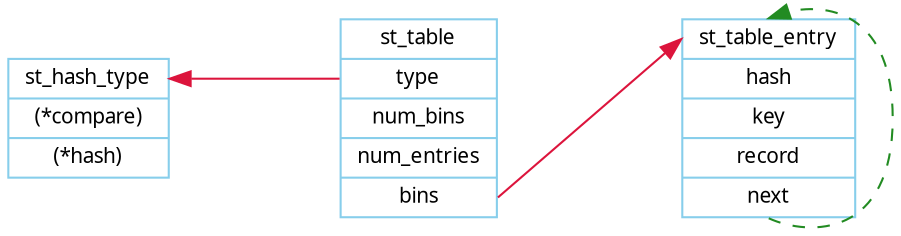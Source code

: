 digraph graph06 {
  layout = "circo";
  fontname = "Verdana";
  fontsize = 10;
  rankdir = TB;

  node [fontname="Verdana", fontsize=10, color="skyblue", shape="record"];
  edge [fontname="Verdana", fontsize=10, color="crimson", style="solid"];

  st_hash_type [label="{<head>st_hash_type|(*compare)|(*hash)}"];
  st_table_entry [label="{<head>st_table_entry|hash|key|record|<next>next}"];
  st_table [label="{st_table|<type>type|num_bins|num_entries|<bins>bins}"];

  st_table:bins -> st_table_entry:head;
  st_table:type -> st_hash_type:head;
  st_table_entry:next -> st_table_entry:head [style="dashed", color="forestgreen"];
}
